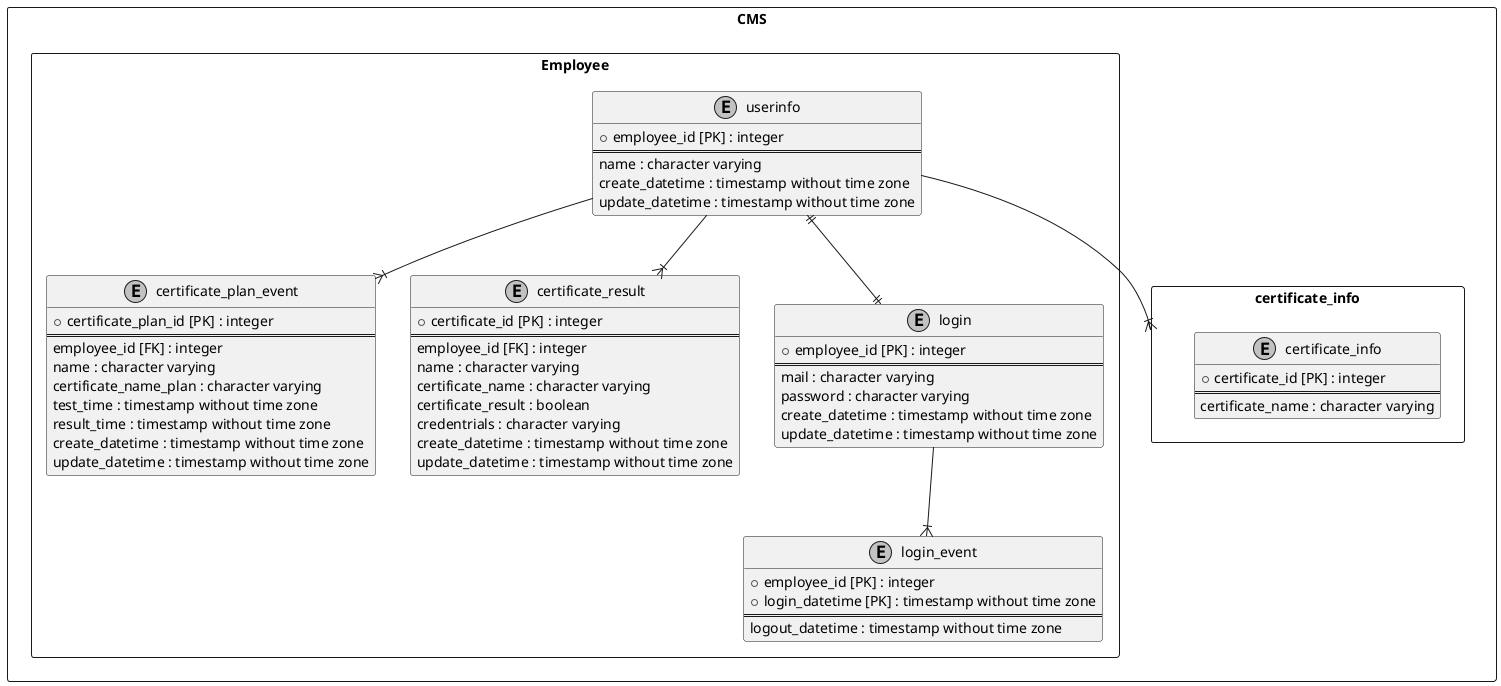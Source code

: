 @startuml

skinparam monochrome true

package "CMS" <<rectangle>> {
  package "Employee" <<rectangle>> {
    ' テーブル
    entity "userinfo" {
      + employee_id [PK] : integer
      ==
      name : character varying
      create_datetime : timestamp without time zone
      update_datetime : timestamp without time zone
    }
    entity "certificate_plan_event"{
      + certificate_plan_id [PK] : integer
      ==
      employee_id [FK] : integer
      name : character varying
      certificate_name_plan : character varying
      test_time : timestamp without time zone
      result_time : timestamp without time zone
      create_datetime : timestamp without time zone
      update_datetime : timestamp without time zone
    }
    entity "certificate_result" {
      + certificate_id [PK] : integer
      ==
      employee_id [FK] : integer
      name : character varying
      certificate_name : character varying
      certificate_result : boolean
      credentrials : character varying
      create_datetime : timestamp without time zone
      update_datetime : timestamp without time zone
    }
    entity "login" {
      + employee_id [PK] : integer
      ==
      mail : character varying
      password : character varying
      create_datetime : timestamp without time zone
      update_datetime : timestamp without time zone
    }
    entity "login_event" {
      + employee_id [PK] : integer
      + login_datetime [PK] : timestamp without time zone
      ==
      logout_datetime : timestamp without time zone
    }


    ' リレーション
    userinfo --|{ certificate_plan_event
    userinfo ||--|| login
    userinfo --|{ certificate_result
    login --|{ login_event

  }

  package "certificate_info" <<rectangle>>{
    ' テーブル
    entity "certificate_info" {
      + certificate_id [PK] : integer
      ==
      certificate_name : character varying
    }


  }


  ' リレーション
userinfo --|{ certificate_info

}
@enduml